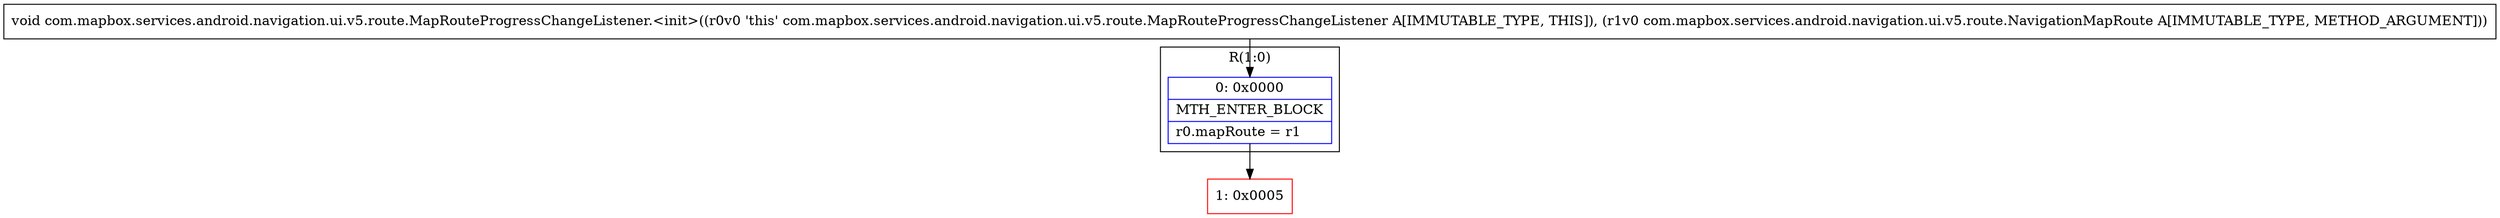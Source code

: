 digraph "CFG forcom.mapbox.services.android.navigation.ui.v5.route.MapRouteProgressChangeListener.\<init\>(Lcom\/mapbox\/services\/android\/navigation\/ui\/v5\/route\/NavigationMapRoute;)V" {
subgraph cluster_Region_32810930 {
label = "R(1:0)";
node [shape=record,color=blue];
Node_0 [shape=record,label="{0\:\ 0x0000|MTH_ENTER_BLOCK\l|r0.mapRoute = r1\l}"];
}
Node_1 [shape=record,color=red,label="{1\:\ 0x0005}"];
MethodNode[shape=record,label="{void com.mapbox.services.android.navigation.ui.v5.route.MapRouteProgressChangeListener.\<init\>((r0v0 'this' com.mapbox.services.android.navigation.ui.v5.route.MapRouteProgressChangeListener A[IMMUTABLE_TYPE, THIS]), (r1v0 com.mapbox.services.android.navigation.ui.v5.route.NavigationMapRoute A[IMMUTABLE_TYPE, METHOD_ARGUMENT])) }"];
MethodNode -> Node_0;
Node_0 -> Node_1;
}

